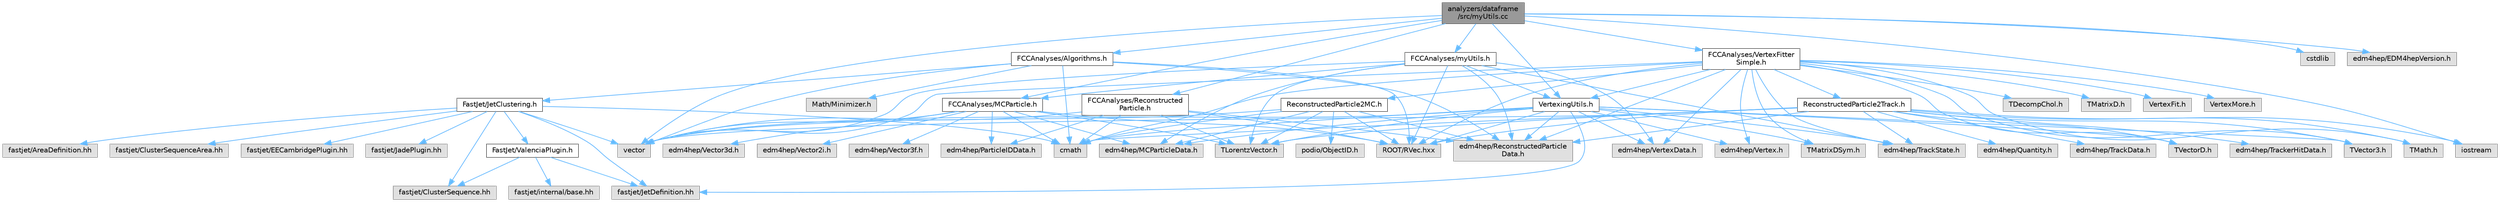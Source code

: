 digraph "analyzers/dataframe/src/myUtils.cc"
{
 // LATEX_PDF_SIZE
  bgcolor="transparent";
  edge [fontname=Helvetica,fontsize=10,labelfontname=Helvetica,labelfontsize=10];
  node [fontname=Helvetica,fontsize=10,shape=box,height=0.2,width=0.4];
  Node1 [id="Node000001",label="analyzers/dataframe\l/src/myUtils.cc",height=0.2,width=0.4,color="gray40", fillcolor="grey60", style="filled", fontcolor="black",tooltip=" "];
  Node1 -> Node2 [id="edge1_Node000001_Node000002",color="steelblue1",style="solid",tooltip=" "];
  Node2 [id="Node000002",label="FCCAnalyses/myUtils.h",height=0.2,width=0.4,color="grey40", fillcolor="white", style="filled",URL="$myUtils_8h.html",tooltip=" "];
  Node2 -> Node3 [id="edge2_Node000002_Node000003",color="steelblue1",style="solid",tooltip=" "];
  Node3 [id="Node000003",label="ROOT/RVec.hxx",height=0.2,width=0.4,color="grey60", fillcolor="#E0E0E0", style="filled",tooltip=" "];
  Node2 -> Node4 [id="edge3_Node000002_Node000004",color="steelblue1",style="solid",tooltip=" "];
  Node4 [id="Node000004",label="edm4hep/ReconstructedParticle\lData.h",height=0.2,width=0.4,color="grey60", fillcolor="#E0E0E0", style="filled",tooltip=" "];
  Node2 -> Node5 [id="edge4_Node000002_Node000005",color="steelblue1",style="solid",tooltip=" "];
  Node5 [id="Node000005",label="edm4hep/MCParticleData.h",height=0.2,width=0.4,color="grey60", fillcolor="#E0E0E0", style="filled",tooltip=" "];
  Node2 -> Node6 [id="edge5_Node000002_Node000006",color="steelblue1",style="solid",tooltip=" "];
  Node6 [id="Node000006",label="edm4hep/TrackState.h",height=0.2,width=0.4,color="grey60", fillcolor="#E0E0E0", style="filled",tooltip=" "];
  Node2 -> Node7 [id="edge6_Node000002_Node000007",color="steelblue1",style="solid",tooltip=" "];
  Node7 [id="Node000007",label="edm4hep/VertexData.h",height=0.2,width=0.4,color="grey60", fillcolor="#E0E0E0", style="filled",tooltip=" "];
  Node2 -> Node8 [id="edge7_Node000002_Node000008",color="steelblue1",style="solid",tooltip=" "];
  Node8 [id="Node000008",label="FCCAnalyses/MCParticle.h",height=0.2,width=0.4,color="grey40", fillcolor="white", style="filled",URL="$MCParticle_8h.html",tooltip=" "];
  Node8 -> Node9 [id="edge8_Node000008_Node000009",color="steelblue1",style="solid",tooltip=" "];
  Node9 [id="Node000009",label="cmath",height=0.2,width=0.4,color="grey60", fillcolor="#E0E0E0", style="filled",tooltip=" "];
  Node8 -> Node10 [id="edge9_Node000008_Node000010",color="steelblue1",style="solid",tooltip=" "];
  Node10 [id="Node000010",label="vector",height=0.2,width=0.4,color="grey60", fillcolor="#E0E0E0", style="filled",tooltip=" "];
  Node8 -> Node11 [id="edge10_Node000008_Node000011",color="steelblue1",style="solid",tooltip=" "];
  Node11 [id="Node000011",label="TLorentzVector.h",height=0.2,width=0.4,color="grey60", fillcolor="#E0E0E0", style="filled",tooltip=" "];
  Node8 -> Node3 [id="edge11_Node000008_Node000003",color="steelblue1",style="solid",tooltip=" "];
  Node8 -> Node5 [id="edge12_Node000008_Node000005",color="steelblue1",style="solid",tooltip=" "];
  Node8 -> Node12 [id="edge13_Node000008_Node000012",color="steelblue1",style="solid",tooltip=" "];
  Node12 [id="Node000012",label="edm4hep/ParticleIDData.h",height=0.2,width=0.4,color="grey60", fillcolor="#E0E0E0", style="filled",tooltip=" "];
  Node8 -> Node13 [id="edge14_Node000008_Node000013",color="steelblue1",style="solid",tooltip=" "];
  Node13 [id="Node000013",label="edm4hep/Vector3f.h",height=0.2,width=0.4,color="grey60", fillcolor="#E0E0E0", style="filled",tooltip=" "];
  Node8 -> Node14 [id="edge15_Node000008_Node000014",color="steelblue1",style="solid",tooltip=" "];
  Node14 [id="Node000014",label="edm4hep/Vector3d.h",height=0.2,width=0.4,color="grey60", fillcolor="#E0E0E0", style="filled",tooltip=" "];
  Node8 -> Node15 [id="edge16_Node000008_Node000015",color="steelblue1",style="solid",tooltip=" "];
  Node15 [id="Node000015",label="edm4hep/Vector2i.h",height=0.2,width=0.4,color="grey60", fillcolor="#E0E0E0", style="filled",tooltip=" "];
  Node2 -> Node11 [id="edge17_Node000002_Node000011",color="steelblue1",style="solid",tooltip=" "];
  Node2 -> Node16 [id="edge18_Node000002_Node000016",color="steelblue1",style="solid",tooltip=" "];
  Node16 [id="Node000016",label="VertexingUtils.h",height=0.2,width=0.4,color="grey40", fillcolor="white", style="filled",URL="$VertexingUtils_8h.html",tooltip=" "];
  Node16 -> Node9 [id="edge19_Node000016_Node000009",color="steelblue1",style="solid",tooltip=" "];
  Node16 -> Node10 [id="edge20_Node000016_Node000010",color="steelblue1",style="solid",tooltip=" "];
  Node16 -> Node3 [id="edge21_Node000016_Node000003",color="steelblue1",style="solid",tooltip=" "];
  Node16 -> Node4 [id="edge22_Node000016_Node000004",color="steelblue1",style="solid",tooltip=" "];
  Node16 -> Node5 [id="edge23_Node000016_Node000005",color="steelblue1",style="solid",tooltip=" "];
  Node16 -> Node6 [id="edge24_Node000016_Node000006",color="steelblue1",style="solid",tooltip=" "];
  Node16 -> Node7 [id="edge25_Node000016_Node000007",color="steelblue1",style="solid",tooltip=" "];
  Node16 -> Node17 [id="edge26_Node000016_Node000017",color="steelblue1",style="solid",tooltip=" "];
  Node17 [id="Node000017",label="edm4hep/Vertex.h",height=0.2,width=0.4,color="grey60", fillcolor="#E0E0E0", style="filled",tooltip=" "];
  Node16 -> Node11 [id="edge27_Node000016_Node000011",color="steelblue1",style="solid",tooltip=" "];
  Node16 -> Node18 [id="edge28_Node000016_Node000018",color="steelblue1",style="solid",tooltip=" "];
  Node18 [id="Node000018",label="TVectorD.h",height=0.2,width=0.4,color="grey60", fillcolor="#E0E0E0", style="filled",tooltip=" "];
  Node16 -> Node19 [id="edge29_Node000016_Node000019",color="steelblue1",style="solid",tooltip=" "];
  Node19 [id="Node000019",label="TVector3.h",height=0.2,width=0.4,color="grey60", fillcolor="#E0E0E0", style="filled",tooltip=" "];
  Node16 -> Node20 [id="edge30_Node000016_Node000020",color="steelblue1",style="solid",tooltip=" "];
  Node20 [id="Node000020",label="TMatrixDSym.h",height=0.2,width=0.4,color="grey60", fillcolor="#E0E0E0", style="filled",tooltip=" "];
  Node16 -> Node21 [id="edge31_Node000016_Node000021",color="steelblue1",style="solid",tooltip=" "];
  Node21 [id="Node000021",label="fastjet/JetDefinition.hh",height=0.2,width=0.4,color="grey60", fillcolor="#E0E0E0", style="filled",tooltip=" "];
  Node2 -> Node10 [id="edge32_Node000002_Node000010",color="steelblue1",style="solid",tooltip=" "];
  Node1 -> Node22 [id="edge33_Node000001_Node000022",color="steelblue1",style="solid",tooltip=" "];
  Node22 [id="Node000022",label="iostream",height=0.2,width=0.4,color="grey60", fillcolor="#E0E0E0", style="filled",tooltip=" "];
  Node1 -> Node23 [id="edge34_Node000001_Node000023",color="steelblue1",style="solid",tooltip=" "];
  Node23 [id="Node000023",label="cstdlib",height=0.2,width=0.4,color="grey60", fillcolor="#E0E0E0", style="filled",tooltip=" "];
  Node1 -> Node10 [id="edge35_Node000001_Node000010",color="steelblue1",style="solid",tooltip=" "];
  Node1 -> Node16 [id="edge36_Node000001_Node000016",color="steelblue1",style="solid",tooltip=" "];
  Node1 -> Node24 [id="edge37_Node000001_Node000024",color="steelblue1",style="solid",tooltip=" "];
  Node24 [id="Node000024",label="edm4hep/EDM4hepVersion.h",height=0.2,width=0.4,color="grey60", fillcolor="#E0E0E0", style="filled",tooltip=" "];
  Node1 -> Node25 [id="edge38_Node000001_Node000025",color="steelblue1",style="solid",tooltip=" "];
  Node25 [id="Node000025",label="FCCAnalyses/VertexFitter\lSimple.h",height=0.2,width=0.4,color="grey40", fillcolor="white", style="filled",URL="$VertexFitterSimple_8h.html",tooltip=" "];
  Node25 -> Node9 [id="edge39_Node000025_Node000009",color="steelblue1",style="solid",tooltip=" "];
  Node25 -> Node10 [id="edge40_Node000025_Node000010",color="steelblue1",style="solid",tooltip=" "];
  Node25 -> Node3 [id="edge41_Node000025_Node000003",color="steelblue1",style="solid",tooltip=" "];
  Node25 -> Node4 [id="edge42_Node000025_Node000004",color="steelblue1",style="solid",tooltip=" "];
  Node25 -> Node6 [id="edge43_Node000025_Node000006",color="steelblue1",style="solid",tooltip=" "];
  Node25 -> Node18 [id="edge44_Node000025_Node000018",color="steelblue1",style="solid",tooltip=" "];
  Node25 -> Node19 [id="edge45_Node000025_Node000019",color="steelblue1",style="solid",tooltip=" "];
  Node25 -> Node20 [id="edge46_Node000025_Node000020",color="steelblue1",style="solid",tooltip=" "];
  Node25 -> Node26 [id="edge47_Node000025_Node000026",color="steelblue1",style="solid",tooltip=" "];
  Node26 [id="Node000026",label="TMath.h",height=0.2,width=0.4,color="grey60", fillcolor="#E0E0E0", style="filled",tooltip=" "];
  Node25 -> Node27 [id="edge48_Node000025_Node000027",color="steelblue1",style="solid",tooltip=" "];
  Node27 [id="Node000027",label="TDecompChol.h",height=0.2,width=0.4,color="grey60", fillcolor="#E0E0E0", style="filled",tooltip=" "];
  Node25 -> Node28 [id="edge49_Node000025_Node000028",color="steelblue1",style="solid",tooltip=" "];
  Node28 [id="Node000028",label="TMatrixD.h",height=0.2,width=0.4,color="grey60", fillcolor="#E0E0E0", style="filled",tooltip=" "];
  Node25 -> Node29 [id="edge50_Node000025_Node000029",color="steelblue1",style="solid",tooltip=" "];
  Node29 [id="Node000029",label="ReconstructedParticle2Track.h",height=0.2,width=0.4,color="grey40", fillcolor="white", style="filled",URL="$ReconstructedParticle2Track_8h.html",tooltip=" "];
  Node29 -> Node9 [id="edge51_Node000029_Node000009",color="steelblue1",style="solid",tooltip=" "];
  Node29 -> Node10 [id="edge52_Node000029_Node000010",color="steelblue1",style="solid",tooltip=" "];
  Node29 -> Node3 [id="edge53_Node000029_Node000003",color="steelblue1",style="solid",tooltip=" "];
  Node29 -> Node30 [id="edge54_Node000029_Node000030",color="steelblue1",style="solid",tooltip=" "];
  Node30 [id="Node000030",label="edm4hep/Quantity.h",height=0.2,width=0.4,color="grey60", fillcolor="#E0E0E0", style="filled",tooltip=" "];
  Node29 -> Node4 [id="edge55_Node000029_Node000004",color="steelblue1",style="solid",tooltip=" "];
  Node29 -> Node31 [id="edge56_Node000029_Node000031",color="steelblue1",style="solid",tooltip=" "];
  Node31 [id="Node000031",label="edm4hep/TrackData.h",height=0.2,width=0.4,color="grey60", fillcolor="#E0E0E0", style="filled",tooltip=" "];
  Node29 -> Node6 [id="edge57_Node000029_Node000006",color="steelblue1",style="solid",tooltip=" "];
  Node29 -> Node32 [id="edge58_Node000029_Node000032",color="steelblue1",style="solid",tooltip=" "];
  Node32 [id="Node000032",label="edm4hep/TrackerHitData.h",height=0.2,width=0.4,color="grey60", fillcolor="#E0E0E0", style="filled",tooltip=" "];
  Node29 -> Node18 [id="edge59_Node000029_Node000018",color="steelblue1",style="solid",tooltip=" "];
  Node29 -> Node19 [id="edge60_Node000029_Node000019",color="steelblue1",style="solid",tooltip=" "];
  Node29 -> Node11 [id="edge61_Node000029_Node000011",color="steelblue1",style="solid",tooltip=" "];
  Node29 -> Node26 [id="edge62_Node000029_Node000026",color="steelblue1",style="solid",tooltip=" "];
  Node29 -> Node22 [id="edge63_Node000029_Node000022",color="steelblue1",style="solid",tooltip=" "];
  Node25 -> Node33 [id="edge64_Node000025_Node000033",color="steelblue1",style="solid",tooltip=" "];
  Node33 [id="Node000033",label="ReconstructedParticle2MC.h",height=0.2,width=0.4,color="grey40", fillcolor="white", style="filled",URL="$ReconstructedParticle2MC_8h.html",tooltip=" "];
  Node33 -> Node9 [id="edge65_Node000033_Node000009",color="steelblue1",style="solid",tooltip=" "];
  Node33 -> Node10 [id="edge66_Node000033_Node000010",color="steelblue1",style="solid",tooltip=" "];
  Node33 -> Node3 [id="edge67_Node000033_Node000003",color="steelblue1",style="solid",tooltip=" "];
  Node33 -> Node4 [id="edge68_Node000033_Node000004",color="steelblue1",style="solid",tooltip=" "];
  Node33 -> Node5 [id="edge69_Node000033_Node000005",color="steelblue1",style="solid",tooltip=" "];
  Node33 -> Node34 [id="edge70_Node000033_Node000034",color="steelblue1",style="solid",tooltip=" "];
  Node34 [id="Node000034",label="podio/ObjectID.h",height=0.2,width=0.4,color="grey60", fillcolor="#E0E0E0", style="filled",tooltip=" "];
  Node33 -> Node11 [id="edge71_Node000033_Node000011",color="steelblue1",style="solid",tooltip=" "];
  Node25 -> Node16 [id="edge72_Node000025_Node000016",color="steelblue1",style="solid",tooltip=" "];
  Node25 -> Node7 [id="edge73_Node000025_Node000007",color="steelblue1",style="solid",tooltip=" "];
  Node25 -> Node17 [id="edge74_Node000025_Node000017",color="steelblue1",style="solid",tooltip=" "];
  Node25 -> Node35 [id="edge75_Node000025_Node000035",color="steelblue1",style="solid",tooltip=" "];
  Node35 [id="Node000035",label="VertexFit.h",height=0.2,width=0.4,color="grey60", fillcolor="#E0E0E0", style="filled",tooltip=" "];
  Node25 -> Node36 [id="edge76_Node000025_Node000036",color="steelblue1",style="solid",tooltip=" "];
  Node36 [id="Node000036",label="VertexMore.h",height=0.2,width=0.4,color="grey60", fillcolor="#E0E0E0", style="filled",tooltip=" "];
  Node1 -> Node37 [id="edge77_Node000001_Node000037",color="steelblue1",style="solid",tooltip=" "];
  Node37 [id="Node000037",label="FCCAnalyses/Reconstructed\lParticle.h",height=0.2,width=0.4,color="grey40", fillcolor="white", style="filled",URL="$ReconstructedParticle_8h.html",tooltip=" "];
  Node37 -> Node9 [id="edge78_Node000037_Node000009",color="steelblue1",style="solid",tooltip=" "];
  Node37 -> Node10 [id="edge79_Node000037_Node000010",color="steelblue1",style="solid",tooltip=" "];
  Node37 -> Node11 [id="edge80_Node000037_Node000011",color="steelblue1",style="solid",tooltip=" "];
  Node37 -> Node3 [id="edge81_Node000037_Node000003",color="steelblue1",style="solid",tooltip=" "];
  Node37 -> Node4 [id="edge82_Node000037_Node000004",color="steelblue1",style="solid",tooltip=" "];
  Node37 -> Node12 [id="edge83_Node000037_Node000012",color="steelblue1",style="solid",tooltip=" "];
  Node1 -> Node8 [id="edge84_Node000001_Node000008",color="steelblue1",style="solid",tooltip=" "];
  Node1 -> Node38 [id="edge85_Node000001_Node000038",color="steelblue1",style="solid",tooltip=" "];
  Node38 [id="Node000038",label="FCCAnalyses/Algorithms.h",height=0.2,width=0.4,color="grey40", fillcolor="white", style="filled",URL="$Algorithms_8h.html",tooltip=" "];
  Node38 -> Node9 [id="edge86_Node000038_Node000009",color="steelblue1",style="solid",tooltip=" "];
  Node38 -> Node10 [id="edge87_Node000038_Node000010",color="steelblue1",style="solid",tooltip=" "];
  Node38 -> Node4 [id="edge88_Node000038_Node000004",color="steelblue1",style="solid",tooltip=" "];
  Node38 -> Node39 [id="edge89_Node000038_Node000039",color="steelblue1",style="solid",tooltip=" "];
  Node39 [id="Node000039",label="FastJet/JetClustering.h",height=0.2,width=0.4,color="grey40", fillcolor="white", style="filled",URL="$JetClustering_8h.html",tooltip=" "];
  Node39 -> Node9 [id="edge90_Node000039_Node000009",color="steelblue1",style="solid",tooltip=" "];
  Node39 -> Node10 [id="edge91_Node000039_Node000010",color="steelblue1",style="solid",tooltip=" "];
  Node39 -> Node40 [id="edge92_Node000039_Node000040",color="steelblue1",style="solid",tooltip=" "];
  Node40 [id="Node000040",label="fastjet/AreaDefinition.hh",height=0.2,width=0.4,color="grey60", fillcolor="#E0E0E0", style="filled",tooltip=" "];
  Node39 -> Node41 [id="edge93_Node000039_Node000041",color="steelblue1",style="solid",tooltip=" "];
  Node41 [id="Node000041",label="fastjet/ClusterSequence.hh",height=0.2,width=0.4,color="grey60", fillcolor="#E0E0E0", style="filled",tooltip=" "];
  Node39 -> Node42 [id="edge94_Node000039_Node000042",color="steelblue1",style="solid",tooltip=" "];
  Node42 [id="Node000042",label="fastjet/ClusterSequenceArea.hh",height=0.2,width=0.4,color="grey60", fillcolor="#E0E0E0", style="filled",tooltip=" "];
  Node39 -> Node21 [id="edge95_Node000039_Node000021",color="steelblue1",style="solid",tooltip=" "];
  Node39 -> Node43 [id="edge96_Node000039_Node000043",color="steelblue1",style="solid",tooltip=" "];
  Node43 [id="Node000043",label="fastjet/EECambridgePlugin.hh",height=0.2,width=0.4,color="grey60", fillcolor="#E0E0E0", style="filled",tooltip=" "];
  Node39 -> Node44 [id="edge97_Node000039_Node000044",color="steelblue1",style="solid",tooltip=" "];
  Node44 [id="Node000044",label="fastjet/JadePlugin.hh",height=0.2,width=0.4,color="grey60", fillcolor="#E0E0E0", style="filled",tooltip=" "];
  Node39 -> Node45 [id="edge98_Node000039_Node000045",color="steelblue1",style="solid",tooltip=" "];
  Node45 [id="Node000045",label="FastJet/ValenciaPlugin.h",height=0.2,width=0.4,color="grey40", fillcolor="white", style="filled",URL="$ValenciaPlugin_8h.html",tooltip=" "];
  Node45 -> Node46 [id="edge99_Node000045_Node000046",color="steelblue1",style="solid",tooltip=" "];
  Node46 [id="Node000046",label="fastjet/internal/base.hh",height=0.2,width=0.4,color="grey60", fillcolor="#E0E0E0", style="filled",tooltip=" "];
  Node45 -> Node21 [id="edge100_Node000045_Node000021",color="steelblue1",style="solid",tooltip=" "];
  Node45 -> Node41 [id="edge101_Node000045_Node000041",color="steelblue1",style="solid",tooltip=" "];
  Node38 -> Node47 [id="edge102_Node000038_Node000047",color="steelblue1",style="solid",tooltip=" "];
  Node47 [id="Node000047",label="Math/Minimizer.h",height=0.2,width=0.4,color="grey60", fillcolor="#E0E0E0", style="filled",tooltip=" "];
  Node38 -> Node3 [id="edge103_Node000038_Node000003",color="steelblue1",style="solid",tooltip=" "];
}
